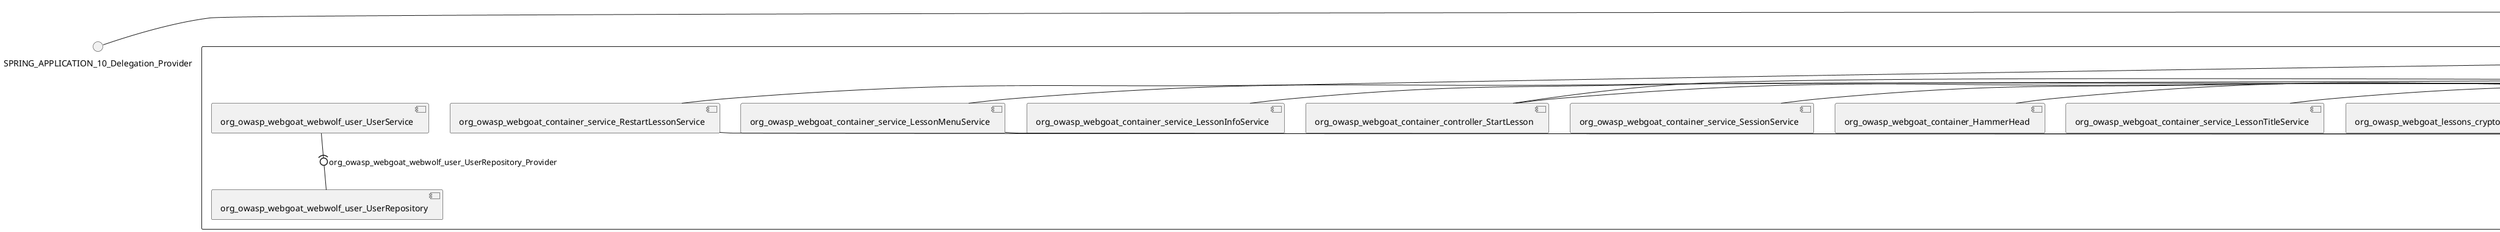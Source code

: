@startuml
skinparam fixCircleLabelOverlapping true
skinparam componentStyle uml2
() SPRING_APPLICATION_10_Delegation_Provider
() SPRING_APPLICATION_11_Delegation_Provider
() SPRING_APPLICATION_12_Delegation_Provider
() SPRING_APPLICATION_13_Delegation_Provider
() SPRING_APPLICATION_14_Delegation_Provider
() SPRING_APPLICATION_15_Delegation_Provider
() SPRING_APPLICATION_16_Delegation_Provider
() SPRING_APPLICATION_2_Delegation_Provider
() SPRING_APPLICATION_3_Delegation_Provider
() SPRING_APPLICATION_4_Delegation_Provider
() SPRING_APPLICATION_5_Delegation_Provider
() SPRING_APPLICATION_6_Delegation_Provider
() SPRING_APPLICATION_7_Delegation_Provider
() SPRING_APPLICATION_8_Delegation_Provider
() SPRING_APPLICATION_9_Delegation_Provider
() SPRING_APPLICATION_BypassRestrictions_FieldRestrictions_POST_Delegation_Provider
() SPRING_APPLICATION_BypassRestrictions_frontendValidation_POST_Delegation_Provider
() SPRING_APPLICATION_ChromeDevTools_dummy_POST_Delegation_Provider
() SPRING_APPLICATION_ChromeDevTools_network_POST_Delegation_Provider
() SPRING_APPLICATION_CrossSiteScriptingStored_stored_xss_POST_Delegation_Provider
() SPRING_APPLICATION_CrossSiteScriptingStored_stored_xss_follow_up_POST_Delegation_Provider
() SPRING_APPLICATION_CrossSiteScripting_attack1_POST_Delegation_Provider
() SPRING_APPLICATION_CrossSiteScripting_attack3_POST_Delegation_Provider
() SPRING_APPLICATION_CrossSiteScripting_attack4_POST_Delegation_Provider
() SPRING_APPLICATION_CrossSiteScripting_attack5a_GET_Delegation_Provider
() SPRING_APPLICATION_CrossSiteScripting_attack6a_POST_Delegation_Provider
() SPRING_APPLICATION_CrossSiteScripting_dom_follow_up_POST_Delegation_Provider
() SPRING_APPLICATION_CrossSiteScripting_phone_home_xss_POST_Delegation_Provider
() SPRING_APPLICATION_CrossSiteScripting_quiz_GET_POST_Delegation_Provider
() SPRING_APPLICATION_Delegation_Provider
() SPRING_APPLICATION_GET_10_Delegation_Provider
() SPRING_APPLICATION_GET_11_Delegation_Provider
() SPRING_APPLICATION_GET_2_Delegation_Provider
() SPRING_APPLICATION_GET_3_Delegation_Provider
() SPRING_APPLICATION_GET_4_Delegation_Provider
() SPRING_APPLICATION_GET_5_Delegation_Provider
() SPRING_APPLICATION_GET_6_Delegation_Provider
() SPRING_APPLICATION_GET_7_Delegation_Provider
() SPRING_APPLICATION_GET_8_Delegation_Provider
() SPRING_APPLICATION_GET_9_Delegation_Provider
() SPRING_APPLICATION_GET_Delegation_Provider
() SPRING_APPLICATION_HtmlTampering_task_POST_Delegation_Provider
() SPRING_APPLICATION_HttpBasics_attack1_POST_Delegation_Provider
() SPRING_APPLICATION_HttpBasics_attack2_POST_Delegation_Provider
() SPRING_APPLICATION_IDOR_diff_attributes_POST_Delegation_Provider
() SPRING_APPLICATION_IDOR_login_POST_Delegation_Provider
() SPRING_APPLICATION_IDOR_profile_alt_path_POST_Delegation_Provider
() SPRING_APPLICATION_InsecureDeserialization_task_POST_Delegation_Provider
() SPRING_APPLICATION_InsecureLogin_Delegation_Provider
() SPRING_APPLICATION_JWT_decode_POST_Delegation_Provider
() SPRING_APPLICATION_JWT_jku_Delegation_Provider
() SPRING_APPLICATION_JWT_kid_Delegation_Provider
() SPRING_APPLICATION_JWT_quiz_GET_POST_Delegation_Provider
() SPRING_APPLICATION_JWT_refresh_Delegation_Provider
() SPRING_APPLICATION_JWT_secret_POST_Delegation_Provider
() SPRING_APPLICATION_JWT_votings_Delegation_Provider
() SPRING_APPLICATION_LogSpoofing_log_bleeding_POST_Delegation_Provider
() SPRING_APPLICATION_LogSpoofing_log_spoofing_POST_Delegation_Provider
() SPRING_APPLICATION_POST_10_Delegation_Provider
() SPRING_APPLICATION_POST_11_Delegation_Provider
() SPRING_APPLICATION_POST_12_Delegation_Provider
() SPRING_APPLICATION_POST_13_Delegation_Provider
() SPRING_APPLICATION_POST_14_Delegation_Provider
() SPRING_APPLICATION_POST_15_Delegation_Provider
() SPRING_APPLICATION_POST_16_Delegation_Provider
() SPRING_APPLICATION_POST_17_Delegation_Provider
() SPRING_APPLICATION_POST_18_Delegation_Provider
() SPRING_APPLICATION_POST_2_Delegation_Provider
() SPRING_APPLICATION_POST_3_Delegation_Provider
() SPRING_APPLICATION_POST_4_Delegation_Provider
() SPRING_APPLICATION_POST_5_Delegation_Provider
() SPRING_APPLICATION_POST_6_Delegation_Provider
() SPRING_APPLICATION_POST_7_Delegation_Provider
() SPRING_APPLICATION_POST_8_Delegation_Provider
() SPRING_APPLICATION_POST_9_Delegation_Provider
() SPRING_APPLICATION_POST_Delegation_Provider
() SPRING_APPLICATION_PUT_Delegation_Provider
() SPRING_APPLICATION_PasswordReset_ForgotPassword_create_password_reset_link_POST_Delegation_Provider
() SPRING_APPLICATION_PasswordReset_SecurityQuestions_POST_Delegation_Provider
() SPRING_APPLICATION_PasswordReset_reset_Delegation_Provider
() SPRING_APPLICATION_PasswordReset_simple_mail_reset_POST_Delegation_Provider
() SPRING_APPLICATION_PathTraversal_profile_picture_GET_Delegation_Provider
() SPRING_APPLICATION_PathTraversal_profile_picture_fix_GET_Delegation_Provider
() SPRING_APPLICATION_PathTraversal_profile_upload_POST_Delegation_Provider
() SPRING_APPLICATION_PathTraversal_profile_upload_fix_POST_Delegation_Provider
() SPRING_APPLICATION_PathTraversal_profile_upload_remove_user_input_POST_Delegation_Provider
() SPRING_APPLICATION_PathTraversal_random_POST_Delegation_Provider
() SPRING_APPLICATION_PathTraversal_random_picture_GET_Delegation_Provider
() SPRING_APPLICATION_PathTraversal_zip_slip_Delegation_Provider
() SPRING_APPLICATION_SSRF_task1_POST_Delegation_Provider
() SPRING_APPLICATION_SSRF_task2_POST_Delegation_Provider
() SPRING_APPLICATION_SecurePasswords_assignment_POST_Delegation_Provider
() SPRING_APPLICATION_SqlInjectionAdvanced_attack6a_POST_Delegation_Provider
() SPRING_APPLICATION_SqlInjectionAdvanced_attack6b_POST_Delegation_Provider
() SPRING_APPLICATION_SqlInjectionAdvanced_challenge_Login_POST_Delegation_Provider
() SPRING_APPLICATION_SqlInjectionAdvanced_challenge_PUT_Delegation_Provider
() SPRING_APPLICATION_SqlInjectionAdvanced_quiz_GET_POST_Delegation_Provider
() SPRING_APPLICATION_SqlInjectionMitigations_attack10a_POST_Delegation_Provider
() SPRING_APPLICATION_SqlInjectionMitigations_attack10b_POST_Delegation_Provider
() SPRING_APPLICATION_SqlInjectionMitigations_attack12a_POST_Delegation_Provider
() SPRING_APPLICATION_SqlInjectionMitigations_servers_GET_Delegation_Provider
() SPRING_APPLICATION_SqlInjection_assignment5a_POST_Delegation_Provider
() SPRING_APPLICATION_SqlInjection_assignment5b_POST_Delegation_Provider
() SPRING_APPLICATION_SqlInjection_attack10_POST_Delegation_Provider
() SPRING_APPLICATION_SqlInjection_attack2_POST_Delegation_Provider
() SPRING_APPLICATION_SqlInjection_attack3_POST_Delegation_Provider
() SPRING_APPLICATION_SqlInjection_attack4_POST_Delegation_Provider
() SPRING_APPLICATION_SqlInjection_attack5_POST_Delegation_Provider
() SPRING_APPLICATION_SqlInjection_attack8_POST_Delegation_Provider
() SPRING_APPLICATION_SqlInjection_attack9_POST_Delegation_Provider
() SPRING_APPLICATION_SqlOnlyInputValidationOnKeywords_attack_POST_Delegation_Provider
() SPRING_APPLICATION_SqlOnlyInputValidation_attack_POST_Delegation_Provider
() SPRING_APPLICATION_VulnerableComponents_attack1_POST_Delegation_Provider
() SPRING_APPLICATION_WebWolf_GET_Delegation_Provider
() SPRING_APPLICATION_WebWolf_landing_Delegation_Provider
() SPRING_APPLICATION_WebWolf_mail_Delegation_Provider
() SPRING_APPLICATION_challenge_1_POST_Delegation_Provider
() SPRING_APPLICATION_challenge_5_POST_Delegation_Provider
() SPRING_APPLICATION_challenge_7_Delegation_Provider
() SPRING_APPLICATION_challenge_8_Delegation_Provider
() SPRING_APPLICATION_challenge_logo_Delegation_Provider
() SPRING_APPLICATION_cia_quiz_GET_POST_Delegation_Provider
() SPRING_APPLICATION_clientSideFiltering_attack1_POST_Delegation_Provider
() SPRING_APPLICATION_clientSideFiltering_challenge_store_coupons_GET_Delegation_Provider
() SPRING_APPLICATION_clientSideFiltering_getItForFree_POST_Delegation_Provider
() SPRING_APPLICATION_clientSideFiltering_salaries_GET_Delegation_Provider
() SPRING_APPLICATION_crypto_encoding_basic_auth_POST_Delegation_Provider
() SPRING_APPLICATION_crypto_encoding_xor_POST_Delegation_Provider
() SPRING_APPLICATION_crypto_hashing_POST_Delegation_Provider
() SPRING_APPLICATION_crypto_secure_defaults_POST_Delegation_Provider
() SPRING_APPLICATION_crypto_signing_verify_POST_Delegation_Provider
() SPRING_APPLICATION_csrf_feedback_message_POST_Delegation_Provider
() SPRING_APPLICATION_csrf_review_POST_Delegation_Provider
() SPRING_APPLICATION_files_GET_Delegation_Provider
() SPRING_APPLICATION_fileupload_POST_Delegation_Provider
() SPRING_APPLICATION_jwt_Delegation_Provider
() SPRING_APPLICATION_landing_Delegation_Provider
() SPRING_APPLICATION_lesson_template_Delegation_Provider
() SPRING_APPLICATION_login_oauth_mvc_GET_Delegation_Provider
() SPRING_APPLICATION_mail_DELETE_GET_POST_Delegation_Provider
() SPRING_APPLICATION_register_mvc_POST_Delegation_Provider
() SPRING_APPLICATION_registration_GET_Delegation_Provider
() SPRING_APPLICATION_requests_GET_Delegation_Provider
() SPRING_APPLICATION_scoreboard_data_GET_Delegation_Provider
() SPRING_APPLICATION_server_directory_GET_Delegation_Provider
() SPRING_APPLICATION_service_debug_labels_mvc_Delegation_Provider
() SPRING_APPLICATION_service_lessonoverview_mvc_Delegation_Provider
() SPRING_APPLICATION_xxe_comments_GET_Delegation_Provider
rectangle System {
[org_owasp_webgoat_container_HammerHead] [[webgoat-webgoat.repository#_HqujDHCuEe-Gdf_FDasZmQ]]
[org_owasp_webgoat_container_WebWolfRedirect] [[webgoat-webgoat.repository#_HqujDHCuEe-Gdf_FDasZmQ]]
[org_owasp_webgoat_container_controller_StartLesson] [[webgoat-webgoat.repository#_HqujDHCuEe-Gdf_FDasZmQ]]
[org_owasp_webgoat_container_controller_Welcome] [[webgoat-webgoat.repository#_HqujDHCuEe-Gdf_FDasZmQ]]
[org_owasp_webgoat_container_i18n_PluginMessages_Provider] [[webgoat-webgoat.repository#_HqujDHCuEe-Gdf_FDasZmQ]]
[org_owasp_webgoat_container_report_ReportCardController] [[webgoat-webgoat.repository#_HqujDHCuEe-Gdf_FDasZmQ]]
[org_owasp_webgoat_container_service_EnvironmentService] [[webgoat-webgoat.repository#_HqujDHCuEe-Gdf_FDasZmQ]]
[org_owasp_webgoat_container_service_HintService] [[webgoat-webgoat.repository#_HqujDHCuEe-Gdf_FDasZmQ]]
[org_owasp_webgoat_container_service_LabelDebugService] [[webgoat-webgoat.repository#_HqujDHCuEe-Gdf_FDasZmQ]]
[org_owasp_webgoat_container_service_LabelService] [[webgoat-webgoat.repository#_HqujDHCuEe-Gdf_FDasZmQ]]
[org_owasp_webgoat_container_service_LessonInfoService] [[webgoat-webgoat.repository#_HqujDHCuEe-Gdf_FDasZmQ]]
[org_owasp_webgoat_container_service_LessonMenuService] [[webgoat-webgoat.repository#_HqujDHCuEe-Gdf_FDasZmQ]]
[org_owasp_webgoat_container_service_LessonProgressService] [[webgoat-webgoat.repository#_HqujDHCuEe-Gdf_FDasZmQ]]
[org_owasp_webgoat_container_service_LessonTitleService] [[webgoat-webgoat.repository#_HqujDHCuEe-Gdf_FDasZmQ]]
[org_owasp_webgoat_container_service_RestartLessonService] [[webgoat-webgoat.repository#_HqujDHCuEe-Gdf_FDasZmQ]]
[org_owasp_webgoat_container_service_SessionService] [[webgoat-webgoat.repository#_HqujDHCuEe-Gdf_FDasZmQ]]
[org_owasp_webgoat_container_session_UserSessionData_Provider] [[webgoat-webgoat.repository#_HqujDHCuEe-Gdf_FDasZmQ]]
[org_owasp_webgoat_container_session_WebSession_Provider] [[webgoat-webgoat.repository#_HqujDHCuEe-Gdf_FDasZmQ]]
[org_owasp_webgoat_container_users_RegistrationController] [[webgoat-webgoat.repository#_HqujDHCuEe-Gdf_FDasZmQ]]
[org_owasp_webgoat_container_users_Scoreboard] [[webgoat-webgoat.repository#_HqujDHCuEe-Gdf_FDasZmQ]]
[org_owasp_webgoat_container_users_UserProgressRepository] [[webgoat-webgoat.repository#_HqujDHCuEe-Gdf_FDasZmQ]]
[org_owasp_webgoat_container_users_UserRepository] [[webgoat-webgoat.repository#_HqujDHCuEe-Gdf_FDasZmQ]]
[org_owasp_webgoat_container_users_UserService] [[webgoat-webgoat.repository#_HqujDHCuEe-Gdf_FDasZmQ]]
[org_owasp_webgoat_lessons_authbypass_VerifyAccount] [[webgoat-webgoat.repository#_HqujDHCuEe-Gdf_FDasZmQ]]
[org_owasp_webgoat_lessons_bypassrestrictions_BypassRestrictionsFieldRestrictions] [[webgoat-webgoat.repository#_HqujDHCuEe-Gdf_FDasZmQ]]
[org_owasp_webgoat_lessons_bypassrestrictions_BypassRestrictionsFrontendValidation] [[webgoat-webgoat.repository#_HqujDHCuEe-Gdf_FDasZmQ]]
[org_owasp_webgoat_lessons_challenges_FlagController] [[webgoat-webgoat.repository#_HqujDHCuEe-Gdf_FDasZmQ]]
[org_owasp_webgoat_lessons_challenges_challenge1_Assignment1] [[webgoat-webgoat.repository#_HqujDHCuEe-Gdf_FDasZmQ]]
[org_owasp_webgoat_lessons_challenges_challenge1_ImageServlet] [[webgoat-webgoat.repository#_HqujDHCuEe-Gdf_FDasZmQ]]
[org_owasp_webgoat_lessons_challenges_challenge5_Assignment5] [[webgoat-webgoat.repository#_HqujDHCuEe-Gdf_FDasZmQ]]
[org_owasp_webgoat_lessons_challenges_challenge7_Assignment7] [[webgoat-webgoat.repository#_HqujDHCuEe-Gdf_FDasZmQ]]
[org_owasp_webgoat_lessons_challenges_challenge8_Assignment8] [[webgoat-webgoat.repository#_HqujDHCuEe-Gdf_FDasZmQ]]
[org_owasp_webgoat_lessons_chromedevtools_NetworkDummy] [[webgoat-webgoat.repository#_HqujDHCuEe-Gdf_FDasZmQ]]
[org_owasp_webgoat_lessons_chromedevtools_NetworkLesson] [[webgoat-webgoat.repository#_HqujDHCuEe-Gdf_FDasZmQ]]
[org_owasp_webgoat_lessons_cia_CIAQuiz] [[webgoat-webgoat.repository#_HqujDHCuEe-Gdf_FDasZmQ]]
[org_owasp_webgoat_lessons_clientsidefiltering_ClientSideFilteringAssignment] [[webgoat-webgoat.repository#_HqujDHCuEe-Gdf_FDasZmQ]]
[org_owasp_webgoat_lessons_clientsidefiltering_ClientSideFilteringFreeAssignment] [[webgoat-webgoat.repository#_HqujDHCuEe-Gdf_FDasZmQ]]
[org_owasp_webgoat_lessons_clientsidefiltering_Salaries] [[webgoat-webgoat.repository#_HqujDHCuEe-Gdf_FDasZmQ]]
[org_owasp_webgoat_lessons_clientsidefiltering_ShopEndpoint] [[webgoat-webgoat.repository#_HqujDHCuEe-Gdf_FDasZmQ]]
[org_owasp_webgoat_lessons_cryptography_EncodingAssignment] [[webgoat-webgoat.repository#_HqujDHCuEe-Gdf_FDasZmQ]]
[org_owasp_webgoat_lessons_cryptography_HashingAssignment] [[webgoat-webgoat.repository#_HqujDHCuEe-Gdf_FDasZmQ]]
[org_owasp_webgoat_lessons_cryptography_SecureDefaultsAssignment] [[webgoat-webgoat.repository#_HqujDHCuEe-Gdf_FDasZmQ]]
[org_owasp_webgoat_lessons_cryptography_SigningAssignment] [[webgoat-webgoat.repository#_HqujDHCuEe-Gdf_FDasZmQ]]
[org_owasp_webgoat_lessons_cryptography_XOREncodingAssignment] [[webgoat-webgoat.repository#_HqujDHCuEe-Gdf_FDasZmQ]]
[org_owasp_webgoat_lessons_csrf_CSRFConfirmFlag1] [[webgoat-webgoat.repository#_HqujDHCuEe-Gdf_FDasZmQ]]
[org_owasp_webgoat_lessons_csrf_CSRFFeedback] [[webgoat-webgoat.repository#_HqujDHCuEe-Gdf_FDasZmQ]]
[org_owasp_webgoat_lessons_csrf_CSRFGetFlag] [[webgoat-webgoat.repository#_HqujDHCuEe-Gdf_FDasZmQ]]
[org_owasp_webgoat_lessons_csrf_CSRFLogin] [[webgoat-webgoat.repository#_HqujDHCuEe-Gdf_FDasZmQ]]
[org_owasp_webgoat_lessons_csrf_ForgedReviews] [[webgoat-webgoat.repository#_HqujDHCuEe-Gdf_FDasZmQ]]
[org_owasp_webgoat_lessons_csrf_ObjectMapper_Provider] [[webgoat-webgoat.repository#_HqujDHCuEe-Gdf_FDasZmQ]]
[org_owasp_webgoat_lessons_deserialization_InsecureDeserializationTask] [[webgoat-webgoat.repository#_HqujDHCuEe-Gdf_FDasZmQ]]
[org_owasp_webgoat_lessons_hijacksession_HijackSessionAssignment] [[webgoat-webgoat.repository#_HqujDHCuEe-Gdf_FDasZmQ]]
[org_owasp_webgoat_lessons_hijacksession_cas_HijackSessionAuthenticationProvider] [[webgoat-webgoat.repository#_HqujDHCuEe-Gdf_FDasZmQ]]
[org_owasp_webgoat_lessons_htmltampering_HtmlTamperingTask] [[webgoat-webgoat.repository#_HqujDHCuEe-Gdf_FDasZmQ]]
[org_owasp_webgoat_lessons_httpbasics_HttpBasicsLesson] [[webgoat-webgoat.repository#_HqujDHCuEe-Gdf_FDasZmQ]]
[org_owasp_webgoat_lessons_httpbasics_HttpBasicsQuiz] [[webgoat-webgoat.repository#_HqujDHCuEe-Gdf_FDasZmQ]]
[org_owasp_webgoat_lessons_httpproxies_HttpBasicsInterceptRequest] [[webgoat-webgoat.repository#_HqujDHCuEe-Gdf_FDasZmQ]]
[org_owasp_webgoat_lessons_idor_IDORDiffAttributes] [[webgoat-webgoat.repository#_HqujDHCuEe-Gdf_FDasZmQ]]
[org_owasp_webgoat_lessons_idor_IDOREditOtherProfile] [[webgoat-webgoat.repository#_HqujDHCuEe-Gdf_FDasZmQ]]
[org_owasp_webgoat_lessons_idor_IDORLogin] [[webgoat-webgoat.repository#_HqujDHCuEe-Gdf_FDasZmQ]]
[org_owasp_webgoat_lessons_idor_IDORViewOtherProfile] [[webgoat-webgoat.repository#_HqujDHCuEe-Gdf_FDasZmQ]]
[org_owasp_webgoat_lessons_idor_IDORViewOwnProfile] [[webgoat-webgoat.repository#_HqujDHCuEe-Gdf_FDasZmQ]]
[org_owasp_webgoat_lessons_idor_IDORViewOwnProfileAltUrl] [[webgoat-webgoat.repository#_HqujDHCuEe-Gdf_FDasZmQ]]
[org_owasp_webgoat_lessons_insecurelogin_InsecureLoginTask] [[webgoat-webgoat.repository#_HqujDHCuEe-Gdf_FDasZmQ]]
[org_owasp_webgoat_lessons_jwt_JWTDecodeEndpoint] [[webgoat-webgoat.repository#_HqujDHCuEe-Gdf_FDasZmQ]]
[org_owasp_webgoat_lessons_jwt_JWTQuiz] [[webgoat-webgoat.repository#_HqujDHCuEe-Gdf_FDasZmQ]]
[org_owasp_webgoat_lessons_jwt_JWTRefreshEndpoint] [[webgoat-webgoat.repository#_HqujDHCuEe-Gdf_FDasZmQ]]
[org_owasp_webgoat_lessons_jwt_JWTSecretKeyEndpoint] [[webgoat-webgoat.repository#_HqujDHCuEe-Gdf_FDasZmQ]]
[org_owasp_webgoat_lessons_jwt_JWTVotesEndpoint] [[webgoat-webgoat.repository#_HqujDHCuEe-Gdf_FDasZmQ]]
[org_owasp_webgoat_lessons_jwt_claimmisuse_JWTHeaderJKUEndpoint] [[webgoat-webgoat.repository#_HqujDHCuEe-Gdf_FDasZmQ]]
[org_owasp_webgoat_lessons_jwt_claimmisuse_JWTHeaderKIDEndpoint] [[webgoat-webgoat.repository#_HqujDHCuEe-Gdf_FDasZmQ]]
[org_owasp_webgoat_lessons_lessontemplate_SampleAttack] [[webgoat-webgoat.repository#_HqujDHCuEe-Gdf_FDasZmQ]]
[org_owasp_webgoat_lessons_logging_LogBleedingTask] [[webgoat-webgoat.repository#_HqujDHCuEe-Gdf_FDasZmQ]]
[org_owasp_webgoat_lessons_logging_LogSpoofingTask] [[webgoat-webgoat.repository#_HqujDHCuEe-Gdf_FDasZmQ]]
[org_owasp_webgoat_lessons_missingac_MissingFunctionACHiddenMenus] [[webgoat-webgoat.repository#_HqujDHCuEe-Gdf_FDasZmQ]]
[org_owasp_webgoat_lessons_missingac_MissingFunctionACUsers] [[webgoat-webgoat.repository#_HqujDHCuEe-Gdf_FDasZmQ]]
[org_owasp_webgoat_lessons_missingac_MissingFunctionACYourHash] [[webgoat-webgoat.repository#_HqujDHCuEe-Gdf_FDasZmQ]]
[org_owasp_webgoat_lessons_missingac_MissingFunctionACYourHashAdmin] [[webgoat-webgoat.repository#_HqujDHCuEe-Gdf_FDasZmQ]]
[org_owasp_webgoat_lessons_passwordreset_QuestionsAssignment] [[webgoat-webgoat.repository#_HqujDHCuEe-Gdf_FDasZmQ]]
[org_owasp_webgoat_lessons_passwordreset_ResetLinkAssignment] [[webgoat-webgoat.repository#_HqujDHCuEe-Gdf_FDasZmQ]]
[org_owasp_webgoat_lessons_passwordreset_ResetLinkAssignmentForgotPassword] [[webgoat-webgoat.repository#_HqujDHCuEe-Gdf_FDasZmQ]]
[org_owasp_webgoat_lessons_passwordreset_SecurityQuestionAssignment] [[webgoat-webgoat.repository#_HqujDHCuEe-Gdf_FDasZmQ]]
[org_owasp_webgoat_lessons_passwordreset_SimpleMailAssignment] [[webgoat-webgoat.repository#_HqujDHCuEe-Gdf_FDasZmQ]]
[org_owasp_webgoat_lessons_passwordreset_TriedQuestions] [[webgoat-webgoat.repository#_HqujDHCuEe-Gdf_FDasZmQ]]
[org_owasp_webgoat_lessons_pathtraversal_ProfileUpload] [[webgoat-webgoat.repository#_HqujDHCuEe-Gdf_FDasZmQ]]
[org_owasp_webgoat_lessons_pathtraversal_ProfileUploadFix] [[webgoat-webgoat.repository#_HqujDHCuEe-Gdf_FDasZmQ]]
[org_owasp_webgoat_lessons_pathtraversal_ProfileUploadRemoveUserInput] [[webgoat-webgoat.repository#_HqujDHCuEe-Gdf_FDasZmQ]]
[org_owasp_webgoat_lessons_pathtraversal_ProfileUploadRetrieval] [[webgoat-webgoat.repository#_HqujDHCuEe-Gdf_FDasZmQ]]
[org_owasp_webgoat_lessons_pathtraversal_ProfileZipSlip] [[webgoat-webgoat.repository#_HqujDHCuEe-Gdf_FDasZmQ]]
[org_owasp_webgoat_lessons_securepasswords_SecurePasswordsAssignment] [[webgoat-webgoat.repository#_HqujDHCuEe-Gdf_FDasZmQ]]
[org_owasp_webgoat_lessons_spoofcookie_SpoofCookieAssignment] [[webgoat-webgoat.repository#_HqujDHCuEe-Gdf_FDasZmQ]]
[org_owasp_webgoat_lessons_sqlinjection_advanced_SqlInjectionChallenge] [[webgoat-webgoat.repository#_HqujDHCuEe-Gdf_FDasZmQ]]
[org_owasp_webgoat_lessons_sqlinjection_advanced_SqlInjectionChallengeLogin] [[webgoat-webgoat.repository#_HqujDHCuEe-Gdf_FDasZmQ]]
[org_owasp_webgoat_lessons_sqlinjection_advanced_SqlInjectionLesson6a] [[webgoat-webgoat.repository#_HqujDHCuEe-Gdf_FDasZmQ]]
[org_owasp_webgoat_lessons_sqlinjection_advanced_SqlInjectionLesson6b] [[webgoat-webgoat.repository#_HqujDHCuEe-Gdf_FDasZmQ]]
[org_owasp_webgoat_lessons_sqlinjection_advanced_SqlInjectionQuiz] [[webgoat-webgoat.repository#_HqujDHCuEe-Gdf_FDasZmQ]]
[org_owasp_webgoat_lessons_sqlinjection_introduction_SqlInjectionLesson10] [[webgoat-webgoat.repository#_HqujDHCuEe-Gdf_FDasZmQ]]
[org_owasp_webgoat_lessons_sqlinjection_introduction_SqlInjectionLesson2] [[webgoat-webgoat.repository#_HqujDHCuEe-Gdf_FDasZmQ]]
[org_owasp_webgoat_lessons_sqlinjection_introduction_SqlInjectionLesson3] [[webgoat-webgoat.repository#_HqujDHCuEe-Gdf_FDasZmQ]]
[org_owasp_webgoat_lessons_sqlinjection_introduction_SqlInjectionLesson4] [[webgoat-webgoat.repository#_HqujDHCuEe-Gdf_FDasZmQ]]
[org_owasp_webgoat_lessons_sqlinjection_introduction_SqlInjectionLesson5] [[webgoat-webgoat.repository#_HqujDHCuEe-Gdf_FDasZmQ]]
[org_owasp_webgoat_lessons_sqlinjection_introduction_SqlInjectionLesson5a] [[webgoat-webgoat.repository#_HqujDHCuEe-Gdf_FDasZmQ]]
[org_owasp_webgoat_lessons_sqlinjection_introduction_SqlInjectionLesson5b] [[webgoat-webgoat.repository#_HqujDHCuEe-Gdf_FDasZmQ]]
[org_owasp_webgoat_lessons_sqlinjection_introduction_SqlInjectionLesson8] [[webgoat-webgoat.repository#_HqujDHCuEe-Gdf_FDasZmQ]]
[org_owasp_webgoat_lessons_sqlinjection_introduction_SqlInjectionLesson9] [[webgoat-webgoat.repository#_HqujDHCuEe-Gdf_FDasZmQ]]
[org_owasp_webgoat_lessons_sqlinjection_mitigation_Servers] [[webgoat-webgoat.repository#_HqujDHCuEe-Gdf_FDasZmQ]]
[org_owasp_webgoat_lessons_sqlinjection_mitigation_SqlInjectionLesson10a] [[webgoat-webgoat.repository#_HqujDHCuEe-Gdf_FDasZmQ]]
[org_owasp_webgoat_lessons_sqlinjection_mitigation_SqlInjectionLesson10b] [[webgoat-webgoat.repository#_HqujDHCuEe-Gdf_FDasZmQ]]
[org_owasp_webgoat_lessons_sqlinjection_mitigation_SqlInjectionLesson13] [[webgoat-webgoat.repository#_HqujDHCuEe-Gdf_FDasZmQ]]
[org_owasp_webgoat_lessons_sqlinjection_mitigation_SqlOnlyInputValidation] [[webgoat-webgoat.repository#_HqujDHCuEe-Gdf_FDasZmQ]]
[org_owasp_webgoat_lessons_sqlinjection_mitigation_SqlOnlyInputValidationOnKeywords] [[webgoat-webgoat.repository#_HqujDHCuEe-Gdf_FDasZmQ]]
[org_owasp_webgoat_lessons_ssrf_SSRFTask1] [[webgoat-webgoat.repository#_HqujDHCuEe-Gdf_FDasZmQ]]
[org_owasp_webgoat_lessons_ssrf_SSRFTask2] [[webgoat-webgoat.repository#_HqujDHCuEe-Gdf_FDasZmQ]]
[org_owasp_webgoat_lessons_vulnerablecomponents_VulnerableComponentsLesson] [[webgoat-webgoat.repository#_HqujDHCuEe-Gdf_FDasZmQ]]
[org_owasp_webgoat_lessons_webwolfintroduction_LandingAssignment] [[webgoat-webgoat.repository#_HqujDHCuEe-Gdf_FDasZmQ]]
[org_owasp_webgoat_lessons_webwolfintroduction_MailAssignment] [[webgoat-webgoat.repository#_HqujDHCuEe-Gdf_FDasZmQ]]
[org_owasp_webgoat_lessons_xss_CrossSiteScriptingLesson1] [[webgoat-webgoat.repository#_HqujDHCuEe-Gdf_FDasZmQ]]
[org_owasp_webgoat_lessons_xss_CrossSiteScriptingLesson3] [[webgoat-webgoat.repository#_HqujDHCuEe-Gdf_FDasZmQ]]
[org_owasp_webgoat_lessons_xss_CrossSiteScriptingLesson4] [[webgoat-webgoat.repository#_HqujDHCuEe-Gdf_FDasZmQ]]
[org_owasp_webgoat_lessons_xss_CrossSiteScriptingLesson5a] [[webgoat-webgoat.repository#_HqujDHCuEe-Gdf_FDasZmQ]]
[org_owasp_webgoat_lessons_xss_CrossSiteScriptingLesson6a] [[webgoat-webgoat.repository#_HqujDHCuEe-Gdf_FDasZmQ]]
[org_owasp_webgoat_lessons_xss_CrossSiteScriptingQuiz] [[webgoat-webgoat.repository#_HqujDHCuEe-Gdf_FDasZmQ]]
[org_owasp_webgoat_lessons_xss_DOMCrossSiteScripting] [[webgoat-webgoat.repository#_HqujDHCuEe-Gdf_FDasZmQ]]
[org_owasp_webgoat_lessons_xss_DOMCrossSiteScriptingVerifier] [[webgoat-webgoat.repository#_HqujDHCuEe-Gdf_FDasZmQ]]
[org_owasp_webgoat_lessons_xss_stored_StoredCrossSiteScriptingVerifier] [[webgoat-webgoat.repository#_HqujDHCuEe-Gdf_FDasZmQ]]
[org_owasp_webgoat_lessons_xss_stored_StoredXssComments] [[webgoat-webgoat.repository#_HqujDHCuEe-Gdf_FDasZmQ]]
[org_owasp_webgoat_lessons_xxe_BlindSendFileAssignment] [[webgoat-webgoat.repository#_HqujDHCuEe-Gdf_FDasZmQ]]
[org_owasp_webgoat_lessons_xxe_CommentsCache] [[webgoat-webgoat.repository#_HqujDHCuEe-Gdf_FDasZmQ]]
[org_owasp_webgoat_lessons_xxe_CommentsEndpoint] [[webgoat-webgoat.repository#_HqujDHCuEe-Gdf_FDasZmQ]]
[org_owasp_webgoat_lessons_xxe_ContentTypeAssignment] [[webgoat-webgoat.repository#_HqujDHCuEe-Gdf_FDasZmQ]]
[org_owasp_webgoat_lessons_xxe_SimpleXXE] [[webgoat-webgoat.repository#_HqujDHCuEe-Gdf_FDasZmQ]]
[org_owasp_webgoat_webwolf_FileServer] [[webgoat-webgoat.repository#_HqujDHCuEe-Gdf_FDasZmQ]]
[org_owasp_webgoat_webwolf_jwt_JWTController] [[webgoat-webgoat.repository#_HqujDHCuEe-Gdf_FDasZmQ]]
[org_owasp_webgoat_webwolf_mailbox_MailboxController] [[webgoat-webgoat.repository#_HqujDHCuEe-Gdf_FDasZmQ]]
[org_owasp_webgoat_webwolf_mailbox_MailboxRepository] [[webgoat-webgoat.repository#_HqujDHCuEe-Gdf_FDasZmQ]]
[org_owasp_webgoat_webwolf_requests_LandingPage] [[webgoat-webgoat.repository#_HqujDHCuEe-Gdf_FDasZmQ]]
[org_owasp_webgoat_webwolf_requests_Requests] [[webgoat-webgoat.repository#_HqujDHCuEe-Gdf_FDasZmQ]]
[org_owasp_webgoat_webwolf_user_UserRepository] [[webgoat-webgoat.repository#_HqujDHCuEe-Gdf_FDasZmQ]]
[org_owasp_webgoat_webwolf_user_UserService] [[webgoat-webgoat.repository#_HqujDHCuEe-Gdf_FDasZmQ]]
port SPRING_APPLICATION_10_Provider
SPRING_APPLICATION_10_Delegation_Provider - SPRING_APPLICATION_10_Provider
SPRING_APPLICATION_10_Provider - [org_owasp_webgoat_container_controller_StartLesson]
port SPRING_APPLICATION_11_Provider
SPRING_APPLICATION_11_Delegation_Provider - SPRING_APPLICATION_11_Provider
SPRING_APPLICATION_11_Provider - [org_owasp_webgoat_lessons_xxe_SimpleXXE]
port SPRING_APPLICATION_12_Provider
SPRING_APPLICATION_12_Delegation_Provider - SPRING_APPLICATION_12_Provider
SPRING_APPLICATION_12_Provider - [org_owasp_webgoat_container_service_LessonMenuService]
port SPRING_APPLICATION_13_Provider
SPRING_APPLICATION_13_Delegation_Provider - SPRING_APPLICATION_13_Provider
SPRING_APPLICATION_13_Provider - [org_owasp_webgoat_container_service_LabelDebugService]
port SPRING_APPLICATION_14_Provider
SPRING_APPLICATION_14_Delegation_Provider - SPRING_APPLICATION_14_Provider
SPRING_APPLICATION_14_Provider - [org_owasp_webgoat_lessons_cryptography_SigningAssignment]
port SPRING_APPLICATION_15_Provider
SPRING_APPLICATION_15_Delegation_Provider - SPRING_APPLICATION_15_Provider
SPRING_APPLICATION_15_Provider - [org_owasp_webgoat_container_service_RestartLessonService]
port SPRING_APPLICATION_16_Provider
SPRING_APPLICATION_16_Delegation_Provider - SPRING_APPLICATION_16_Provider
SPRING_APPLICATION_16_Provider - [org_owasp_webgoat_container_service_LessonInfoService]
port SPRING_APPLICATION_2_Provider
SPRING_APPLICATION_2_Delegation_Provider - SPRING_APPLICATION_2_Provider
SPRING_APPLICATION_2_Provider - [org_owasp_webgoat_container_service_SessionService]
port SPRING_APPLICATION_3_Provider
SPRING_APPLICATION_3_Delegation_Provider - SPRING_APPLICATION_3_Provider
SPRING_APPLICATION_3_Provider - [org_owasp_webgoat_container_HammerHead]
port SPRING_APPLICATION_4_Provider
SPRING_APPLICATION_4_Delegation_Provider - SPRING_APPLICATION_4_Provider
SPRING_APPLICATION_4_Provider - [org_owasp_webgoat_container_service_LessonTitleService]
port SPRING_APPLICATION_5_Provider
SPRING_APPLICATION_5_Delegation_Provider - SPRING_APPLICATION_5_Provider
SPRING_APPLICATION_5_Provider - [org_owasp_webgoat_webwolf_FileServer]
port SPRING_APPLICATION_6_Provider
SPRING_APPLICATION_6_Delegation_Provider - SPRING_APPLICATION_6_Provider
SPRING_APPLICATION_6_Provider - [org_owasp_webgoat_lessons_cryptography_HashingAssignment]
port SPRING_APPLICATION_7_Provider
SPRING_APPLICATION_7_Delegation_Provider - SPRING_APPLICATION_7_Provider
SPRING_APPLICATION_7_Provider - [org_owasp_webgoat_container_controller_StartLesson]
port SPRING_APPLICATION_8_Provider
SPRING_APPLICATION_8_Delegation_Provider - SPRING_APPLICATION_8_Provider
SPRING_APPLICATION_8_Provider - [org_owasp_webgoat_lessons_cryptography_HashingAssignment]
port SPRING_APPLICATION_9_Provider
SPRING_APPLICATION_9_Delegation_Provider - SPRING_APPLICATION_9_Provider
SPRING_APPLICATION_9_Provider - [org_owasp_webgoat_lessons_httpproxies_HttpBasicsInterceptRequest]
port SPRING_APPLICATION_BypassRestrictions_FieldRestrictions_POST_Provider
SPRING_APPLICATION_BypassRestrictions_FieldRestrictions_POST_Delegation_Provider - SPRING_APPLICATION_BypassRestrictions_FieldRestrictions_POST_Provider
SPRING_APPLICATION_BypassRestrictions_FieldRestrictions_POST_Provider - [org_owasp_webgoat_lessons_bypassrestrictions_BypassRestrictionsFieldRestrictions]
port SPRING_APPLICATION_BypassRestrictions_frontendValidation_POST_Provider
SPRING_APPLICATION_BypassRestrictions_frontendValidation_POST_Delegation_Provider - SPRING_APPLICATION_BypassRestrictions_frontendValidation_POST_Provider
SPRING_APPLICATION_BypassRestrictions_frontendValidation_POST_Provider - [org_owasp_webgoat_lessons_bypassrestrictions_BypassRestrictionsFrontendValidation]
port SPRING_APPLICATION_ChromeDevTools_dummy_POST_Provider
SPRING_APPLICATION_ChromeDevTools_dummy_POST_Delegation_Provider - SPRING_APPLICATION_ChromeDevTools_dummy_POST_Provider
SPRING_APPLICATION_ChromeDevTools_dummy_POST_Provider - [org_owasp_webgoat_lessons_chromedevtools_NetworkDummy]
port SPRING_APPLICATION_ChromeDevTools_network_POST_Provider
SPRING_APPLICATION_ChromeDevTools_network_POST_Delegation_Provider - SPRING_APPLICATION_ChromeDevTools_network_POST_Provider
SPRING_APPLICATION_ChromeDevTools_network_POST_Provider - [org_owasp_webgoat_lessons_chromedevtools_NetworkLesson]
port SPRING_APPLICATION_CrossSiteScriptingStored_stored_xss_POST_Provider
SPRING_APPLICATION_CrossSiteScriptingStored_stored_xss_POST_Delegation_Provider - SPRING_APPLICATION_CrossSiteScriptingStored_stored_xss_POST_Provider
SPRING_APPLICATION_CrossSiteScriptingStored_stored_xss_POST_Provider - [org_owasp_webgoat_lessons_xss_stored_StoredXssComments]
port SPRING_APPLICATION_CrossSiteScriptingStored_stored_xss_follow_up_POST_Provider
SPRING_APPLICATION_CrossSiteScriptingStored_stored_xss_follow_up_POST_Delegation_Provider - SPRING_APPLICATION_CrossSiteScriptingStored_stored_xss_follow_up_POST_Provider
SPRING_APPLICATION_CrossSiteScriptingStored_stored_xss_follow_up_POST_Provider - [org_owasp_webgoat_lessons_xss_stored_StoredCrossSiteScriptingVerifier]
port SPRING_APPLICATION_CrossSiteScripting_attack1_POST_Provider
SPRING_APPLICATION_CrossSiteScripting_attack1_POST_Delegation_Provider - SPRING_APPLICATION_CrossSiteScripting_attack1_POST_Provider
SPRING_APPLICATION_CrossSiteScripting_attack1_POST_Provider - [org_owasp_webgoat_lessons_xss_CrossSiteScriptingLesson1]
port SPRING_APPLICATION_CrossSiteScripting_attack3_POST_Provider
SPRING_APPLICATION_CrossSiteScripting_attack3_POST_Delegation_Provider - SPRING_APPLICATION_CrossSiteScripting_attack3_POST_Provider
SPRING_APPLICATION_CrossSiteScripting_attack3_POST_Provider - [org_owasp_webgoat_lessons_xss_CrossSiteScriptingLesson3]
port SPRING_APPLICATION_CrossSiteScripting_attack4_POST_Provider
SPRING_APPLICATION_CrossSiteScripting_attack4_POST_Delegation_Provider - SPRING_APPLICATION_CrossSiteScripting_attack4_POST_Provider
SPRING_APPLICATION_CrossSiteScripting_attack4_POST_Provider - [org_owasp_webgoat_lessons_xss_CrossSiteScriptingLesson4]
port SPRING_APPLICATION_CrossSiteScripting_attack5a_GET_Provider
SPRING_APPLICATION_CrossSiteScripting_attack5a_GET_Delegation_Provider - SPRING_APPLICATION_CrossSiteScripting_attack5a_GET_Provider
SPRING_APPLICATION_CrossSiteScripting_attack5a_GET_Provider - [org_owasp_webgoat_lessons_xss_CrossSiteScriptingLesson5a]
port SPRING_APPLICATION_CrossSiteScripting_attack6a_POST_Provider
SPRING_APPLICATION_CrossSiteScripting_attack6a_POST_Delegation_Provider - SPRING_APPLICATION_CrossSiteScripting_attack6a_POST_Provider
SPRING_APPLICATION_CrossSiteScripting_attack6a_POST_Provider - [org_owasp_webgoat_lessons_xss_CrossSiteScriptingLesson6a]
port SPRING_APPLICATION_CrossSiteScripting_dom_follow_up_POST_Provider
SPRING_APPLICATION_CrossSiteScripting_dom_follow_up_POST_Delegation_Provider - SPRING_APPLICATION_CrossSiteScripting_dom_follow_up_POST_Provider
SPRING_APPLICATION_CrossSiteScripting_dom_follow_up_POST_Provider - [org_owasp_webgoat_lessons_xss_DOMCrossSiteScriptingVerifier]
port SPRING_APPLICATION_CrossSiteScripting_phone_home_xss_POST_Provider
SPRING_APPLICATION_CrossSiteScripting_phone_home_xss_POST_Delegation_Provider - SPRING_APPLICATION_CrossSiteScripting_phone_home_xss_POST_Provider
SPRING_APPLICATION_CrossSiteScripting_phone_home_xss_POST_Provider - [org_owasp_webgoat_lessons_xss_DOMCrossSiteScripting]
port SPRING_APPLICATION_CrossSiteScripting_quiz_GET_POST_Provider
SPRING_APPLICATION_CrossSiteScripting_quiz_GET_POST_Delegation_Provider - SPRING_APPLICATION_CrossSiteScripting_quiz_GET_POST_Provider
SPRING_APPLICATION_CrossSiteScripting_quiz_GET_POST_Provider - [org_owasp_webgoat_lessons_xss_CrossSiteScriptingQuiz]
port SPRING_APPLICATION_Provider
SPRING_APPLICATION_Delegation_Provider - SPRING_APPLICATION_Provider
SPRING_APPLICATION_Provider - [org_owasp_webgoat_lessons_jwt_JWTSecretKeyEndpoint]
port SPRING_APPLICATION_GET_10_Provider
SPRING_APPLICATION_GET_10_Delegation_Provider - SPRING_APPLICATION_GET_10_Provider
SPRING_APPLICATION_GET_10_Provider - [org_owasp_webgoat_container_controller_Welcome]
port SPRING_APPLICATION_GET_11_Provider
SPRING_APPLICATION_GET_11_Delegation_Provider - SPRING_APPLICATION_GET_11_Provider
SPRING_APPLICATION_GET_11_Provider - [org_owasp_webgoat_lessons_idor_IDORViewOtherProfile]
port SPRING_APPLICATION_GET_2_Provider
SPRING_APPLICATION_GET_2_Delegation_Provider - SPRING_APPLICATION_GET_2_Provider
SPRING_APPLICATION_GET_2_Provider - [org_owasp_webgoat_lessons_idor_IDORViewOwnProfile]
port SPRING_APPLICATION_GET_3_Provider
SPRING_APPLICATION_GET_3_Delegation_Provider - SPRING_APPLICATION_GET_3_Provider
SPRING_APPLICATION_GET_3_Provider - [org_owasp_webgoat_lessons_spoofcookie_SpoofCookieAssignment]
port SPRING_APPLICATION_GET_4_Provider
SPRING_APPLICATION_GET_4_Delegation_Provider - SPRING_APPLICATION_GET_4_Provider
SPRING_APPLICATION_GET_4_Provider - [org_owasp_webgoat_container_service_LabelService]
port SPRING_APPLICATION_GET_5_Provider
SPRING_APPLICATION_GET_5_Delegation_Provider - SPRING_APPLICATION_GET_5_Provider
SPRING_APPLICATION_GET_5_Provider - [org_owasp_webgoat_lessons_missingac_MissingFunctionACUsers]
port SPRING_APPLICATION_GET_6_Provider
SPRING_APPLICATION_GET_6_Delegation_Provider - SPRING_APPLICATION_GET_6_Provider
SPRING_APPLICATION_GET_6_Provider - [org_owasp_webgoat_lessons_csrf_ForgedReviews]
port SPRING_APPLICATION_GET_7_Provider
SPRING_APPLICATION_GET_7_Delegation_Provider - SPRING_APPLICATION_GET_7_Provider
SPRING_APPLICATION_GET_7_Provider - [org_owasp_webgoat_container_report_ReportCardController]
port SPRING_APPLICATION_GET_8_Provider
SPRING_APPLICATION_GET_8_Delegation_Provider - SPRING_APPLICATION_GET_8_Provider
SPRING_APPLICATION_GET_8_Provider - [org_owasp_webgoat_container_service_HintService]
port SPRING_APPLICATION_GET_9_Provider
SPRING_APPLICATION_GET_9_Delegation_Provider - SPRING_APPLICATION_GET_9_Provider
SPRING_APPLICATION_GET_9_Provider - [org_owasp_webgoat_lessons_cryptography_EncodingAssignment]
port SPRING_APPLICATION_GET_Provider
SPRING_APPLICATION_GET_Delegation_Provider - SPRING_APPLICATION_GET_Provider
SPRING_APPLICATION_GET_Provider - [org_owasp_webgoat_lessons_xss_stored_StoredXssComments]
port SPRING_APPLICATION_HtmlTampering_task_POST_Provider
SPRING_APPLICATION_HtmlTampering_task_POST_Delegation_Provider - SPRING_APPLICATION_HtmlTampering_task_POST_Provider
SPRING_APPLICATION_HtmlTampering_task_POST_Provider - [org_owasp_webgoat_lessons_htmltampering_HtmlTamperingTask]
port SPRING_APPLICATION_HttpBasics_attack1_POST_Provider
SPRING_APPLICATION_HttpBasics_attack1_POST_Delegation_Provider - SPRING_APPLICATION_HttpBasics_attack1_POST_Provider
SPRING_APPLICATION_HttpBasics_attack1_POST_Provider - [org_owasp_webgoat_lessons_httpbasics_HttpBasicsLesson]
port SPRING_APPLICATION_HttpBasics_attack2_POST_Provider
SPRING_APPLICATION_HttpBasics_attack2_POST_Delegation_Provider - SPRING_APPLICATION_HttpBasics_attack2_POST_Provider
SPRING_APPLICATION_HttpBasics_attack2_POST_Provider - [org_owasp_webgoat_lessons_httpbasics_HttpBasicsQuiz]
port SPRING_APPLICATION_IDOR_diff_attributes_POST_Provider
SPRING_APPLICATION_IDOR_diff_attributes_POST_Delegation_Provider - SPRING_APPLICATION_IDOR_diff_attributes_POST_Provider
SPRING_APPLICATION_IDOR_diff_attributes_POST_Provider - [org_owasp_webgoat_lessons_idor_IDORDiffAttributes]
port SPRING_APPLICATION_IDOR_login_POST_Provider
SPRING_APPLICATION_IDOR_login_POST_Delegation_Provider - SPRING_APPLICATION_IDOR_login_POST_Provider
SPRING_APPLICATION_IDOR_login_POST_Provider - [org_owasp_webgoat_lessons_idor_IDORLogin]
port SPRING_APPLICATION_IDOR_profile_alt_path_POST_Provider
SPRING_APPLICATION_IDOR_profile_alt_path_POST_Delegation_Provider - SPRING_APPLICATION_IDOR_profile_alt_path_POST_Provider
SPRING_APPLICATION_IDOR_profile_alt_path_POST_Provider - [org_owasp_webgoat_lessons_idor_IDORViewOwnProfileAltUrl]
port SPRING_APPLICATION_InsecureDeserialization_task_POST_Provider
SPRING_APPLICATION_InsecureDeserialization_task_POST_Delegation_Provider - SPRING_APPLICATION_InsecureDeserialization_task_POST_Provider
SPRING_APPLICATION_InsecureDeserialization_task_POST_Provider - [org_owasp_webgoat_lessons_deserialization_InsecureDeserializationTask]
port SPRING_APPLICATION_InsecureLogin_Provider
SPRING_APPLICATION_InsecureLogin_Delegation_Provider - SPRING_APPLICATION_InsecureLogin_Provider
SPRING_APPLICATION_InsecureLogin_Provider - [org_owasp_webgoat_lessons_insecurelogin_InsecureLoginTask]
port SPRING_APPLICATION_JWT_decode_POST_Provider
SPRING_APPLICATION_JWT_decode_POST_Delegation_Provider - SPRING_APPLICATION_JWT_decode_POST_Provider
SPRING_APPLICATION_JWT_decode_POST_Provider - [org_owasp_webgoat_lessons_jwt_JWTDecodeEndpoint]
port SPRING_APPLICATION_JWT_jku_Provider
SPRING_APPLICATION_JWT_jku_Delegation_Provider - SPRING_APPLICATION_JWT_jku_Provider
SPRING_APPLICATION_JWT_jku_Provider - [org_owasp_webgoat_lessons_jwt_claimmisuse_JWTHeaderJKUEndpoint]
port SPRING_APPLICATION_JWT_kid_Provider
SPRING_APPLICATION_JWT_kid_Delegation_Provider - SPRING_APPLICATION_JWT_kid_Provider
SPRING_APPLICATION_JWT_kid_Provider - [org_owasp_webgoat_lessons_jwt_claimmisuse_JWTHeaderKIDEndpoint]
port SPRING_APPLICATION_JWT_quiz_GET_POST_Provider
SPRING_APPLICATION_JWT_quiz_GET_POST_Delegation_Provider - SPRING_APPLICATION_JWT_quiz_GET_POST_Provider
SPRING_APPLICATION_JWT_quiz_GET_POST_Provider - [org_owasp_webgoat_lessons_jwt_JWTQuiz]
port SPRING_APPLICATION_JWT_refresh_Provider
SPRING_APPLICATION_JWT_refresh_Delegation_Provider - SPRING_APPLICATION_JWT_refresh_Provider
SPRING_APPLICATION_JWT_refresh_Provider - [org_owasp_webgoat_lessons_jwt_JWTRefreshEndpoint]
port SPRING_APPLICATION_JWT_secret_POST_Provider
SPRING_APPLICATION_JWT_secret_POST_Delegation_Provider - SPRING_APPLICATION_JWT_secret_POST_Provider
SPRING_APPLICATION_JWT_secret_POST_Provider - [org_owasp_webgoat_lessons_jwt_JWTSecretKeyEndpoint]
port SPRING_APPLICATION_JWT_votings_Provider
SPRING_APPLICATION_JWT_votings_Delegation_Provider - SPRING_APPLICATION_JWT_votings_Provider
SPRING_APPLICATION_JWT_votings_Provider - [org_owasp_webgoat_lessons_jwt_JWTVotesEndpoint]
port SPRING_APPLICATION_LogSpoofing_log_bleeding_POST_Provider
SPRING_APPLICATION_LogSpoofing_log_bleeding_POST_Delegation_Provider - SPRING_APPLICATION_LogSpoofing_log_bleeding_POST_Provider
SPRING_APPLICATION_LogSpoofing_log_bleeding_POST_Provider - [org_owasp_webgoat_lessons_logging_LogBleedingTask]
port SPRING_APPLICATION_LogSpoofing_log_spoofing_POST_Provider
SPRING_APPLICATION_LogSpoofing_log_spoofing_POST_Delegation_Provider - SPRING_APPLICATION_LogSpoofing_log_spoofing_POST_Provider
SPRING_APPLICATION_LogSpoofing_log_spoofing_POST_Provider - [org_owasp_webgoat_lessons_logging_LogSpoofingTask]
port SPRING_APPLICATION_POST_10_Provider
SPRING_APPLICATION_POST_10_Delegation_Provider - SPRING_APPLICATION_POST_10_Provider
SPRING_APPLICATION_POST_10_Provider - [org_owasp_webgoat_lessons_csrf_CSRFConfirmFlag1]
port SPRING_APPLICATION_POST_11_Provider
SPRING_APPLICATION_POST_11_Delegation_Provider - SPRING_APPLICATION_POST_11_Provider
SPRING_APPLICATION_POST_11_Provider - [org_owasp_webgoat_lessons_csrf_CSRFGetFlag]
port SPRING_APPLICATION_POST_12_Provider
SPRING_APPLICATION_POST_12_Delegation_Provider - SPRING_APPLICATION_POST_12_Provider
SPRING_APPLICATION_POST_12_Provider - [org_owasp_webgoat_lessons_xxe_BlindSendFileAssignment]
port SPRING_APPLICATION_POST_13_Provider
SPRING_APPLICATION_POST_13_Delegation_Provider - SPRING_APPLICATION_POST_13_Provider
SPRING_APPLICATION_POST_13_Provider - [org_owasp_webgoat_lessons_missingac_MissingFunctionACHiddenMenus]
port SPRING_APPLICATION_POST_14_Provider
SPRING_APPLICATION_POST_14_Delegation_Provider - SPRING_APPLICATION_POST_14_Provider
SPRING_APPLICATION_POST_14_Provider - [org_owasp_webgoat_lessons_hijacksession_HijackSessionAssignment]
port SPRING_APPLICATION_POST_15_Provider
SPRING_APPLICATION_POST_15_Delegation_Provider - SPRING_APPLICATION_POST_15_Provider
SPRING_APPLICATION_POST_15_Provider - [org_owasp_webgoat_lessons_authbypass_VerifyAccount]
port SPRING_APPLICATION_POST_16_Provider
SPRING_APPLICATION_POST_16_Delegation_Provider - SPRING_APPLICATION_POST_16_Provider
SPRING_APPLICATION_POST_16_Provider - [org_owasp_webgoat_lessons_passwordreset_QuestionsAssignment]
port SPRING_APPLICATION_POST_17_Provider
SPRING_APPLICATION_POST_17_Delegation_Provider - SPRING_APPLICATION_POST_17_Provider
SPRING_APPLICATION_POST_17_Provider - [org_owasp_webgoat_lessons_passwordreset_SimpleMailAssignment]
port SPRING_APPLICATION_POST_18_Provider
SPRING_APPLICATION_POST_18_Delegation_Provider - SPRING_APPLICATION_POST_18_Provider
SPRING_APPLICATION_POST_18_Provider - [org_owasp_webgoat_lessons_csrf_CSRFLogin]
port SPRING_APPLICATION_POST_2_Provider
SPRING_APPLICATION_POST_2_Delegation_Provider - SPRING_APPLICATION_POST_2_Provider
SPRING_APPLICATION_POST_2_Provider - [org_owasp_webgoat_lessons_missingac_MissingFunctionACYourHashAdmin]
port SPRING_APPLICATION_POST_3_Provider
SPRING_APPLICATION_POST_3_Delegation_Provider - SPRING_APPLICATION_POST_3_Provider
SPRING_APPLICATION_POST_3_Provider - [org_owasp_webgoat_lessons_csrf_CSRFFeedback]
port SPRING_APPLICATION_POST_4_Provider
SPRING_APPLICATION_POST_4_Delegation_Provider - SPRING_APPLICATION_POST_4_Provider
SPRING_APPLICATION_POST_4_Provider - [org_owasp_webgoat_lessons_missingac_MissingFunctionACYourHash]
port SPRING_APPLICATION_POST_5_Provider
SPRING_APPLICATION_POST_5_Delegation_Provider - SPRING_APPLICATION_POST_5_Provider
SPRING_APPLICATION_POST_5_Provider - [org_owasp_webgoat_lessons_challenges_FlagController]
port SPRING_APPLICATION_POST_6_Provider
SPRING_APPLICATION_POST_6_Delegation_Provider - SPRING_APPLICATION_POST_6_Provider
SPRING_APPLICATION_POST_6_Provider - [org_owasp_webgoat_lessons_xxe_SimpleXXE]
port SPRING_APPLICATION_POST_7_Provider
SPRING_APPLICATION_POST_7_Delegation_Provider - SPRING_APPLICATION_POST_7_Provider
SPRING_APPLICATION_POST_7_Provider - [org_owasp_webgoat_lessons_spoofcookie_SpoofCookieAssignment]
port SPRING_APPLICATION_POST_8_Provider
SPRING_APPLICATION_POST_8_Delegation_Provider - SPRING_APPLICATION_POST_8_Provider
SPRING_APPLICATION_POST_8_Provider - [org_owasp_webgoat_lessons_missingac_MissingFunctionACUsers]
port SPRING_APPLICATION_POST_9_Provider
SPRING_APPLICATION_POST_9_Delegation_Provider - SPRING_APPLICATION_POST_9_Provider
SPRING_APPLICATION_POST_9_Provider - [org_owasp_webgoat_lessons_chromedevtools_NetworkLesson]
port SPRING_APPLICATION_POST_Provider
SPRING_APPLICATION_POST_Delegation_Provider - SPRING_APPLICATION_POST_Provider
SPRING_APPLICATION_POST_Provider - [org_owasp_webgoat_lessons_xxe_ContentTypeAssignment]
port SPRING_APPLICATION_PUT_Provider
SPRING_APPLICATION_PUT_Delegation_Provider - SPRING_APPLICATION_PUT_Provider
SPRING_APPLICATION_PUT_Provider - [org_owasp_webgoat_lessons_idor_IDOREditOtherProfile]
port SPRING_APPLICATION_PasswordReset_ForgotPassword_create_password_reset_link_POST_Provider
SPRING_APPLICATION_PasswordReset_ForgotPassword_create_password_reset_link_POST_Delegation_Provider - SPRING_APPLICATION_PasswordReset_ForgotPassword_create_password_reset_link_POST_Provider
SPRING_APPLICATION_PasswordReset_ForgotPassword_create_password_reset_link_POST_Provider - [org_owasp_webgoat_lessons_passwordreset_ResetLinkAssignmentForgotPassword]
port SPRING_APPLICATION_PasswordReset_SecurityQuestions_POST_Provider
SPRING_APPLICATION_PasswordReset_SecurityQuestions_POST_Delegation_Provider - SPRING_APPLICATION_PasswordReset_SecurityQuestions_POST_Provider
SPRING_APPLICATION_PasswordReset_SecurityQuestions_POST_Provider - [org_owasp_webgoat_lessons_passwordreset_SecurityQuestionAssignment]
port SPRING_APPLICATION_PasswordReset_reset_Provider
SPRING_APPLICATION_PasswordReset_reset_Delegation_Provider - SPRING_APPLICATION_PasswordReset_reset_Provider
SPRING_APPLICATION_PasswordReset_reset_Provider - [org_owasp_webgoat_lessons_passwordreset_ResetLinkAssignment]
port SPRING_APPLICATION_PasswordReset_simple_mail_reset_POST_Provider
SPRING_APPLICATION_PasswordReset_simple_mail_reset_POST_Delegation_Provider - SPRING_APPLICATION_PasswordReset_simple_mail_reset_POST_Provider
SPRING_APPLICATION_PasswordReset_simple_mail_reset_POST_Provider - [org_owasp_webgoat_lessons_passwordreset_SimpleMailAssignment]
port SPRING_APPLICATION_PathTraversal_profile_picture_GET_Provider
SPRING_APPLICATION_PathTraversal_profile_picture_GET_Delegation_Provider - SPRING_APPLICATION_PathTraversal_profile_picture_GET_Provider
SPRING_APPLICATION_PathTraversal_profile_picture_GET_Provider - [org_owasp_webgoat_lessons_pathtraversal_ProfileUpload]
port SPRING_APPLICATION_PathTraversal_profile_picture_fix_GET_Provider
SPRING_APPLICATION_PathTraversal_profile_picture_fix_GET_Delegation_Provider - SPRING_APPLICATION_PathTraversal_profile_picture_fix_GET_Provider
SPRING_APPLICATION_PathTraversal_profile_picture_fix_GET_Provider - [org_owasp_webgoat_lessons_pathtraversal_ProfileUploadFix]
port SPRING_APPLICATION_PathTraversal_profile_upload_POST_Provider
SPRING_APPLICATION_PathTraversal_profile_upload_POST_Delegation_Provider - SPRING_APPLICATION_PathTraversal_profile_upload_POST_Provider
SPRING_APPLICATION_PathTraversal_profile_upload_POST_Provider - [org_owasp_webgoat_lessons_pathtraversal_ProfileUpload]
port SPRING_APPLICATION_PathTraversal_profile_upload_fix_POST_Provider
SPRING_APPLICATION_PathTraversal_profile_upload_fix_POST_Delegation_Provider - SPRING_APPLICATION_PathTraversal_profile_upload_fix_POST_Provider
SPRING_APPLICATION_PathTraversal_profile_upload_fix_POST_Provider - [org_owasp_webgoat_lessons_pathtraversal_ProfileUploadFix]
port SPRING_APPLICATION_PathTraversal_profile_upload_remove_user_input_POST_Provider
SPRING_APPLICATION_PathTraversal_profile_upload_remove_user_input_POST_Delegation_Provider - SPRING_APPLICATION_PathTraversal_profile_upload_remove_user_input_POST_Provider
SPRING_APPLICATION_PathTraversal_profile_upload_remove_user_input_POST_Provider - [org_owasp_webgoat_lessons_pathtraversal_ProfileUploadRemoveUserInput]
port SPRING_APPLICATION_PathTraversal_random_POST_Provider
SPRING_APPLICATION_PathTraversal_random_POST_Delegation_Provider - SPRING_APPLICATION_PathTraversal_random_POST_Provider
SPRING_APPLICATION_PathTraversal_random_POST_Provider - [org_owasp_webgoat_lessons_pathtraversal_ProfileUploadRetrieval]
port SPRING_APPLICATION_PathTraversal_random_picture_GET_Provider
SPRING_APPLICATION_PathTraversal_random_picture_GET_Delegation_Provider - SPRING_APPLICATION_PathTraversal_random_picture_GET_Provider
SPRING_APPLICATION_PathTraversal_random_picture_GET_Provider - [org_owasp_webgoat_lessons_pathtraversal_ProfileUploadRetrieval]
port SPRING_APPLICATION_PathTraversal_zip_slip_Provider
SPRING_APPLICATION_PathTraversal_zip_slip_Delegation_Provider - SPRING_APPLICATION_PathTraversal_zip_slip_Provider
SPRING_APPLICATION_PathTraversal_zip_slip_Provider - [org_owasp_webgoat_lessons_pathtraversal_ProfileZipSlip]
port SPRING_APPLICATION_SSRF_task1_POST_Provider
SPRING_APPLICATION_SSRF_task1_POST_Delegation_Provider - SPRING_APPLICATION_SSRF_task1_POST_Provider
SPRING_APPLICATION_SSRF_task1_POST_Provider - [org_owasp_webgoat_lessons_ssrf_SSRFTask1]
port SPRING_APPLICATION_SSRF_task2_POST_Provider
SPRING_APPLICATION_SSRF_task2_POST_Delegation_Provider - SPRING_APPLICATION_SSRF_task2_POST_Provider
SPRING_APPLICATION_SSRF_task2_POST_Provider - [org_owasp_webgoat_lessons_ssrf_SSRFTask2]
port SPRING_APPLICATION_SecurePasswords_assignment_POST_Provider
SPRING_APPLICATION_SecurePasswords_assignment_POST_Delegation_Provider - SPRING_APPLICATION_SecurePasswords_assignment_POST_Provider
SPRING_APPLICATION_SecurePasswords_assignment_POST_Provider - [org_owasp_webgoat_lessons_securepasswords_SecurePasswordsAssignment]
port SPRING_APPLICATION_SqlInjectionAdvanced_attack6a_POST_Provider
SPRING_APPLICATION_SqlInjectionAdvanced_attack6a_POST_Delegation_Provider - SPRING_APPLICATION_SqlInjectionAdvanced_attack6a_POST_Provider
SPRING_APPLICATION_SqlInjectionAdvanced_attack6a_POST_Provider - [org_owasp_webgoat_lessons_sqlinjection_advanced_SqlInjectionLesson6a]
port SPRING_APPLICATION_SqlInjectionAdvanced_attack6b_POST_Provider
SPRING_APPLICATION_SqlInjectionAdvanced_attack6b_POST_Delegation_Provider - SPRING_APPLICATION_SqlInjectionAdvanced_attack6b_POST_Provider
SPRING_APPLICATION_SqlInjectionAdvanced_attack6b_POST_Provider - [org_owasp_webgoat_lessons_sqlinjection_advanced_SqlInjectionLesson6b]
port SPRING_APPLICATION_SqlInjectionAdvanced_challenge_Login_POST_Provider
SPRING_APPLICATION_SqlInjectionAdvanced_challenge_Login_POST_Delegation_Provider - SPRING_APPLICATION_SqlInjectionAdvanced_challenge_Login_POST_Provider
SPRING_APPLICATION_SqlInjectionAdvanced_challenge_Login_POST_Provider - [org_owasp_webgoat_lessons_sqlinjection_advanced_SqlInjectionChallengeLogin]
port SPRING_APPLICATION_SqlInjectionAdvanced_challenge_PUT_Provider
SPRING_APPLICATION_SqlInjectionAdvanced_challenge_PUT_Delegation_Provider - SPRING_APPLICATION_SqlInjectionAdvanced_challenge_PUT_Provider
SPRING_APPLICATION_SqlInjectionAdvanced_challenge_PUT_Provider - [org_owasp_webgoat_lessons_sqlinjection_advanced_SqlInjectionChallenge]
port SPRING_APPLICATION_SqlInjectionAdvanced_quiz_GET_POST_Provider
SPRING_APPLICATION_SqlInjectionAdvanced_quiz_GET_POST_Delegation_Provider - SPRING_APPLICATION_SqlInjectionAdvanced_quiz_GET_POST_Provider
SPRING_APPLICATION_SqlInjectionAdvanced_quiz_GET_POST_Provider - [org_owasp_webgoat_lessons_sqlinjection_advanced_SqlInjectionQuiz]
port SPRING_APPLICATION_SqlInjectionMitigations_attack10a_POST_Provider
SPRING_APPLICATION_SqlInjectionMitigations_attack10a_POST_Delegation_Provider - SPRING_APPLICATION_SqlInjectionMitigations_attack10a_POST_Provider
SPRING_APPLICATION_SqlInjectionMitigations_attack10a_POST_Provider - [org_owasp_webgoat_lessons_sqlinjection_mitigation_SqlInjectionLesson10a]
port SPRING_APPLICATION_SqlInjectionMitigations_attack10b_POST_Provider
SPRING_APPLICATION_SqlInjectionMitigations_attack10b_POST_Delegation_Provider - SPRING_APPLICATION_SqlInjectionMitigations_attack10b_POST_Provider
SPRING_APPLICATION_SqlInjectionMitigations_attack10b_POST_Provider - [org_owasp_webgoat_lessons_sqlinjection_mitigation_SqlInjectionLesson10b]
port SPRING_APPLICATION_SqlInjectionMitigations_attack12a_POST_Provider
SPRING_APPLICATION_SqlInjectionMitigations_attack12a_POST_Delegation_Provider - SPRING_APPLICATION_SqlInjectionMitigations_attack12a_POST_Provider
SPRING_APPLICATION_SqlInjectionMitigations_attack12a_POST_Provider - [org_owasp_webgoat_lessons_sqlinjection_mitigation_SqlInjectionLesson13]
port SPRING_APPLICATION_SqlInjectionMitigations_servers_GET_Provider
SPRING_APPLICATION_SqlInjectionMitigations_servers_GET_Delegation_Provider - SPRING_APPLICATION_SqlInjectionMitigations_servers_GET_Provider
SPRING_APPLICATION_SqlInjectionMitigations_servers_GET_Provider - [org_owasp_webgoat_lessons_sqlinjection_mitigation_Servers]
port SPRING_APPLICATION_SqlInjection_assignment5a_POST_Provider
SPRING_APPLICATION_SqlInjection_assignment5a_POST_Delegation_Provider - SPRING_APPLICATION_SqlInjection_assignment5a_POST_Provider
SPRING_APPLICATION_SqlInjection_assignment5a_POST_Provider - [org_owasp_webgoat_lessons_sqlinjection_introduction_SqlInjectionLesson5a]
port SPRING_APPLICATION_SqlInjection_assignment5b_POST_Provider
SPRING_APPLICATION_SqlInjection_assignment5b_POST_Delegation_Provider - SPRING_APPLICATION_SqlInjection_assignment5b_POST_Provider
SPRING_APPLICATION_SqlInjection_assignment5b_POST_Provider - [org_owasp_webgoat_lessons_sqlinjection_introduction_SqlInjectionLesson5b]
port SPRING_APPLICATION_SqlInjection_attack10_POST_Provider
SPRING_APPLICATION_SqlInjection_attack10_POST_Delegation_Provider - SPRING_APPLICATION_SqlInjection_attack10_POST_Provider
SPRING_APPLICATION_SqlInjection_attack10_POST_Provider - [org_owasp_webgoat_lessons_sqlinjection_introduction_SqlInjectionLesson10]
port SPRING_APPLICATION_SqlInjection_attack2_POST_Provider
SPRING_APPLICATION_SqlInjection_attack2_POST_Delegation_Provider - SPRING_APPLICATION_SqlInjection_attack2_POST_Provider
SPRING_APPLICATION_SqlInjection_attack2_POST_Provider - [org_owasp_webgoat_lessons_sqlinjection_introduction_SqlInjectionLesson2]
port SPRING_APPLICATION_SqlInjection_attack3_POST_Provider
SPRING_APPLICATION_SqlInjection_attack3_POST_Delegation_Provider - SPRING_APPLICATION_SqlInjection_attack3_POST_Provider
SPRING_APPLICATION_SqlInjection_attack3_POST_Provider - [org_owasp_webgoat_lessons_sqlinjection_introduction_SqlInjectionLesson3]
port SPRING_APPLICATION_SqlInjection_attack4_POST_Provider
SPRING_APPLICATION_SqlInjection_attack4_POST_Delegation_Provider - SPRING_APPLICATION_SqlInjection_attack4_POST_Provider
SPRING_APPLICATION_SqlInjection_attack4_POST_Provider - [org_owasp_webgoat_lessons_sqlinjection_introduction_SqlInjectionLesson4]
port SPRING_APPLICATION_SqlInjection_attack5_POST_Provider
SPRING_APPLICATION_SqlInjection_attack5_POST_Delegation_Provider - SPRING_APPLICATION_SqlInjection_attack5_POST_Provider
SPRING_APPLICATION_SqlInjection_attack5_POST_Provider - [org_owasp_webgoat_lessons_sqlinjection_introduction_SqlInjectionLesson5]
port SPRING_APPLICATION_SqlInjection_attack8_POST_Provider
SPRING_APPLICATION_SqlInjection_attack8_POST_Delegation_Provider - SPRING_APPLICATION_SqlInjection_attack8_POST_Provider
SPRING_APPLICATION_SqlInjection_attack8_POST_Provider - [org_owasp_webgoat_lessons_sqlinjection_introduction_SqlInjectionLesson8]
port SPRING_APPLICATION_SqlInjection_attack9_POST_Provider
SPRING_APPLICATION_SqlInjection_attack9_POST_Delegation_Provider - SPRING_APPLICATION_SqlInjection_attack9_POST_Provider
SPRING_APPLICATION_SqlInjection_attack9_POST_Provider - [org_owasp_webgoat_lessons_sqlinjection_introduction_SqlInjectionLesson9]
port SPRING_APPLICATION_SqlOnlyInputValidationOnKeywords_attack_POST_Provider
SPRING_APPLICATION_SqlOnlyInputValidationOnKeywords_attack_POST_Delegation_Provider - SPRING_APPLICATION_SqlOnlyInputValidationOnKeywords_attack_POST_Provider
SPRING_APPLICATION_SqlOnlyInputValidationOnKeywords_attack_POST_Provider - [org_owasp_webgoat_lessons_sqlinjection_mitigation_SqlOnlyInputValidationOnKeywords]
port SPRING_APPLICATION_SqlOnlyInputValidation_attack_POST_Provider
SPRING_APPLICATION_SqlOnlyInputValidation_attack_POST_Delegation_Provider - SPRING_APPLICATION_SqlOnlyInputValidation_attack_POST_Provider
SPRING_APPLICATION_SqlOnlyInputValidation_attack_POST_Provider - [org_owasp_webgoat_lessons_sqlinjection_mitigation_SqlOnlyInputValidation]
port SPRING_APPLICATION_VulnerableComponents_attack1_POST_Provider
SPRING_APPLICATION_VulnerableComponents_attack1_POST_Delegation_Provider - SPRING_APPLICATION_VulnerableComponents_attack1_POST_Provider
SPRING_APPLICATION_VulnerableComponents_attack1_POST_Provider - [org_owasp_webgoat_lessons_vulnerablecomponents_VulnerableComponentsLesson]
port SPRING_APPLICATION_WebWolf_GET_Provider
SPRING_APPLICATION_WebWolf_GET_Delegation_Provider - SPRING_APPLICATION_WebWolf_GET_Provider
SPRING_APPLICATION_WebWolf_GET_Provider - [org_owasp_webgoat_container_WebWolfRedirect]
port SPRING_APPLICATION_WebWolf_landing_Provider
SPRING_APPLICATION_WebWolf_landing_Delegation_Provider - SPRING_APPLICATION_WebWolf_landing_Provider
SPRING_APPLICATION_WebWolf_landing_Provider - [org_owasp_webgoat_lessons_webwolfintroduction_LandingAssignment]
port SPRING_APPLICATION_WebWolf_mail_Provider
SPRING_APPLICATION_WebWolf_mail_Delegation_Provider - SPRING_APPLICATION_WebWolf_mail_Provider
SPRING_APPLICATION_WebWolf_mail_Provider - [org_owasp_webgoat_lessons_webwolfintroduction_MailAssignment]
port SPRING_APPLICATION_challenge_1_POST_Provider
SPRING_APPLICATION_challenge_1_POST_Delegation_Provider - SPRING_APPLICATION_challenge_1_POST_Provider
SPRING_APPLICATION_challenge_1_POST_Provider - [org_owasp_webgoat_lessons_challenges_challenge1_Assignment1]
port SPRING_APPLICATION_challenge_5_POST_Provider
SPRING_APPLICATION_challenge_5_POST_Delegation_Provider - SPRING_APPLICATION_challenge_5_POST_Provider
SPRING_APPLICATION_challenge_5_POST_Provider - [org_owasp_webgoat_lessons_challenges_challenge5_Assignment5]
port SPRING_APPLICATION_challenge_7_Provider
SPRING_APPLICATION_challenge_7_Delegation_Provider - SPRING_APPLICATION_challenge_7_Provider
SPRING_APPLICATION_challenge_7_Provider - [org_owasp_webgoat_lessons_challenges_challenge7_Assignment7]
port SPRING_APPLICATION_challenge_8_Provider
SPRING_APPLICATION_challenge_8_Delegation_Provider - SPRING_APPLICATION_challenge_8_Provider
SPRING_APPLICATION_challenge_8_Provider - [org_owasp_webgoat_lessons_challenges_challenge8_Assignment8]
port SPRING_APPLICATION_challenge_logo_Provider
SPRING_APPLICATION_challenge_logo_Delegation_Provider - SPRING_APPLICATION_challenge_logo_Provider
SPRING_APPLICATION_challenge_logo_Provider - [org_owasp_webgoat_lessons_challenges_challenge1_ImageServlet]
port SPRING_APPLICATION_cia_quiz_GET_POST_Provider
SPRING_APPLICATION_cia_quiz_GET_POST_Delegation_Provider - SPRING_APPLICATION_cia_quiz_GET_POST_Provider
SPRING_APPLICATION_cia_quiz_GET_POST_Provider - [org_owasp_webgoat_lessons_cia_CIAQuiz]
port SPRING_APPLICATION_clientSideFiltering_attack1_POST_Provider
SPRING_APPLICATION_clientSideFiltering_attack1_POST_Delegation_Provider - SPRING_APPLICATION_clientSideFiltering_attack1_POST_Provider
SPRING_APPLICATION_clientSideFiltering_attack1_POST_Provider - [org_owasp_webgoat_lessons_clientsidefiltering_ClientSideFilteringAssignment]
port SPRING_APPLICATION_clientSideFiltering_challenge_store_coupons_GET_Provider
SPRING_APPLICATION_clientSideFiltering_challenge_store_coupons_GET_Delegation_Provider - SPRING_APPLICATION_clientSideFiltering_challenge_store_coupons_GET_Provider
SPRING_APPLICATION_clientSideFiltering_challenge_store_coupons_GET_Provider - [org_owasp_webgoat_lessons_clientsidefiltering_ShopEndpoint]
port SPRING_APPLICATION_clientSideFiltering_getItForFree_POST_Provider
SPRING_APPLICATION_clientSideFiltering_getItForFree_POST_Delegation_Provider - SPRING_APPLICATION_clientSideFiltering_getItForFree_POST_Provider
SPRING_APPLICATION_clientSideFiltering_getItForFree_POST_Provider - [org_owasp_webgoat_lessons_clientsidefiltering_ClientSideFilteringFreeAssignment]
port SPRING_APPLICATION_clientSideFiltering_salaries_GET_Provider
SPRING_APPLICATION_clientSideFiltering_salaries_GET_Delegation_Provider - SPRING_APPLICATION_clientSideFiltering_salaries_GET_Provider
SPRING_APPLICATION_clientSideFiltering_salaries_GET_Provider - [org_owasp_webgoat_lessons_clientsidefiltering_Salaries]
port SPRING_APPLICATION_crypto_encoding_basic_auth_POST_Provider
SPRING_APPLICATION_crypto_encoding_basic_auth_POST_Delegation_Provider - SPRING_APPLICATION_crypto_encoding_basic_auth_POST_Provider
SPRING_APPLICATION_crypto_encoding_basic_auth_POST_Provider - [org_owasp_webgoat_lessons_cryptography_EncodingAssignment]
port SPRING_APPLICATION_crypto_encoding_xor_POST_Provider
SPRING_APPLICATION_crypto_encoding_xor_POST_Delegation_Provider - SPRING_APPLICATION_crypto_encoding_xor_POST_Provider
SPRING_APPLICATION_crypto_encoding_xor_POST_Provider - [org_owasp_webgoat_lessons_cryptography_XOREncodingAssignment]
port SPRING_APPLICATION_crypto_hashing_POST_Provider
SPRING_APPLICATION_crypto_hashing_POST_Delegation_Provider - SPRING_APPLICATION_crypto_hashing_POST_Provider
SPRING_APPLICATION_crypto_hashing_POST_Provider - [org_owasp_webgoat_lessons_cryptography_HashingAssignment]
port SPRING_APPLICATION_crypto_secure_defaults_POST_Provider
SPRING_APPLICATION_crypto_secure_defaults_POST_Delegation_Provider - SPRING_APPLICATION_crypto_secure_defaults_POST_Provider
SPRING_APPLICATION_crypto_secure_defaults_POST_Provider - [org_owasp_webgoat_lessons_cryptography_SecureDefaultsAssignment]
port SPRING_APPLICATION_crypto_signing_verify_POST_Provider
SPRING_APPLICATION_crypto_signing_verify_POST_Delegation_Provider - SPRING_APPLICATION_crypto_signing_verify_POST_Provider
SPRING_APPLICATION_crypto_signing_verify_POST_Provider - [org_owasp_webgoat_lessons_cryptography_SigningAssignment]
port SPRING_APPLICATION_csrf_feedback_message_POST_Provider
SPRING_APPLICATION_csrf_feedback_message_POST_Delegation_Provider - SPRING_APPLICATION_csrf_feedback_message_POST_Provider
SPRING_APPLICATION_csrf_feedback_message_POST_Provider - [org_owasp_webgoat_lessons_csrf_CSRFFeedback]
port SPRING_APPLICATION_csrf_review_POST_Provider
SPRING_APPLICATION_csrf_review_POST_Delegation_Provider - SPRING_APPLICATION_csrf_review_POST_Provider
SPRING_APPLICATION_csrf_review_POST_Provider - [org_owasp_webgoat_lessons_csrf_ForgedReviews]
port SPRING_APPLICATION_files_GET_Provider
SPRING_APPLICATION_files_GET_Delegation_Provider - SPRING_APPLICATION_files_GET_Provider
SPRING_APPLICATION_files_GET_Provider - [org_owasp_webgoat_webwolf_FileServer]
port SPRING_APPLICATION_fileupload_POST_Provider
SPRING_APPLICATION_fileupload_POST_Delegation_Provider - SPRING_APPLICATION_fileupload_POST_Provider
SPRING_APPLICATION_fileupload_POST_Provider - [org_owasp_webgoat_webwolf_FileServer]
port SPRING_APPLICATION_jwt_Provider
SPRING_APPLICATION_jwt_Delegation_Provider - SPRING_APPLICATION_jwt_Provider
SPRING_APPLICATION_jwt_Provider - [org_owasp_webgoat_webwolf_jwt_JWTController]
port SPRING_APPLICATION_landing_Provider
SPRING_APPLICATION_landing_Delegation_Provider - SPRING_APPLICATION_landing_Provider
SPRING_APPLICATION_landing_Provider - [org_owasp_webgoat_webwolf_requests_LandingPage]
port SPRING_APPLICATION_lesson_template_Provider
SPRING_APPLICATION_lesson_template_Delegation_Provider - SPRING_APPLICATION_lesson_template_Provider
SPRING_APPLICATION_lesson_template_Provider - [org_owasp_webgoat_lessons_lessontemplate_SampleAttack]
port SPRING_APPLICATION_login_oauth_mvc_GET_Provider
SPRING_APPLICATION_login_oauth_mvc_GET_Delegation_Provider - SPRING_APPLICATION_login_oauth_mvc_GET_Provider
SPRING_APPLICATION_login_oauth_mvc_GET_Provider - [org_owasp_webgoat_container_users_RegistrationController]
port SPRING_APPLICATION_mail_DELETE_GET_POST_Provider
SPRING_APPLICATION_mail_DELETE_GET_POST_Delegation_Provider - SPRING_APPLICATION_mail_DELETE_GET_POST_Provider
SPRING_APPLICATION_mail_DELETE_GET_POST_Provider - [org_owasp_webgoat_webwolf_mailbox_MailboxController]
port SPRING_APPLICATION_register_mvc_POST_Provider
SPRING_APPLICATION_register_mvc_POST_Delegation_Provider - SPRING_APPLICATION_register_mvc_POST_Provider
SPRING_APPLICATION_register_mvc_POST_Provider - [org_owasp_webgoat_container_users_RegistrationController]
port SPRING_APPLICATION_registration_GET_Provider
SPRING_APPLICATION_registration_GET_Delegation_Provider - SPRING_APPLICATION_registration_GET_Provider
SPRING_APPLICATION_registration_GET_Provider - [org_owasp_webgoat_container_users_RegistrationController]
port SPRING_APPLICATION_requests_GET_Provider
SPRING_APPLICATION_requests_GET_Delegation_Provider - SPRING_APPLICATION_requests_GET_Provider
SPRING_APPLICATION_requests_GET_Provider - [org_owasp_webgoat_webwolf_requests_Requests]
port SPRING_APPLICATION_scoreboard_data_GET_Provider
SPRING_APPLICATION_scoreboard_data_GET_Delegation_Provider - SPRING_APPLICATION_scoreboard_data_GET_Provider
SPRING_APPLICATION_scoreboard_data_GET_Provider - [org_owasp_webgoat_container_users_Scoreboard]
port SPRING_APPLICATION_server_directory_GET_Provider
SPRING_APPLICATION_server_directory_GET_Delegation_Provider - SPRING_APPLICATION_server_directory_GET_Provider
SPRING_APPLICATION_server_directory_GET_Provider - [org_owasp_webgoat_container_service_EnvironmentService]
port SPRING_APPLICATION_service_debug_labels_mvc_Provider
SPRING_APPLICATION_service_debug_labels_mvc_Delegation_Provider - SPRING_APPLICATION_service_debug_labels_mvc_Provider
SPRING_APPLICATION_service_debug_labels_mvc_Provider - [org_owasp_webgoat_container_service_LabelDebugService]
port SPRING_APPLICATION_service_lessonoverview_mvc_Provider
SPRING_APPLICATION_service_lessonoverview_mvc_Delegation_Provider - SPRING_APPLICATION_service_lessonoverview_mvc_Provider
SPRING_APPLICATION_service_lessonoverview_mvc_Provider - [org_owasp_webgoat_container_service_LessonProgressService]
port SPRING_APPLICATION_xxe_comments_GET_Provider
SPRING_APPLICATION_xxe_comments_GET_Delegation_Provider - SPRING_APPLICATION_xxe_comments_GET_Provider
SPRING_APPLICATION_xxe_comments_GET_Provider - [org_owasp_webgoat_lessons_xxe_CommentsEndpoint]
[org_owasp_webgoat_lessons_csrf_CSRFGetFlag] -(0- [org_owasp_webgoat_container_i18n_PluginMessages_Provider] : org_owasp_webgoat_container_i18n_PluginMessages_Provider
[org_owasp_webgoat_lessons_csrf_CSRFGetFlag] -(0- [org_owasp_webgoat_container_session_UserSessionData_Provider] : org_owasp_webgoat_container_session_UserSessionData_Provider
[org_owasp_webgoat_lessons_idor_IDORViewOtherProfile] -(0- [org_owasp_webgoat_container_session_UserSessionData_Provider] : org_owasp_webgoat_container_session_UserSessionData_Provider
[org_owasp_webgoat_lessons_xss_CrossSiteScriptingLesson6a] -(0- [org_owasp_webgoat_container_session_UserSessionData_Provider] : org_owasp_webgoat_container_session_UserSessionData_Provider
[org_owasp_webgoat_lessons_csrf_CSRFConfirmFlag1] -(0- [org_owasp_webgoat_container_session_UserSessionData_Provider] : org_owasp_webgoat_container_session_UserSessionData_Provider
[org_owasp_webgoat_lessons_lessontemplate_SampleAttack] -(0- [org_owasp_webgoat_container_session_UserSessionData_Provider] : org_owasp_webgoat_container_session_UserSessionData_Provider
[org_owasp_webgoat_lessons_csrf_CSRFFeedback] -(0- [org_owasp_webgoat_container_session_UserSessionData_Provider] : org_owasp_webgoat_container_session_UserSessionData_Provider
[org_owasp_webgoat_lessons_idor_IDOREditOtherProfile] -(0- [org_owasp_webgoat_container_session_UserSessionData_Provider] : org_owasp_webgoat_container_session_UserSessionData_Provider
[org_owasp_webgoat_lessons_authbypass_VerifyAccount] -(0- [org_owasp_webgoat_container_session_UserSessionData_Provider] : org_owasp_webgoat_container_session_UserSessionData_Provider
[org_owasp_webgoat_lessons_idor_IDORViewOwnProfileAltUrl] -(0- [org_owasp_webgoat_container_session_UserSessionData_Provider] : org_owasp_webgoat_container_session_UserSessionData_Provider
[org_owasp_webgoat_lessons_xss_CrossSiteScriptingLesson5a] -(0- [org_owasp_webgoat_container_session_UserSessionData_Provider] : org_owasp_webgoat_container_session_UserSessionData_Provider
[org_owasp_webgoat_lessons_idor_IDORViewOwnProfile] -(0- [org_owasp_webgoat_container_session_UserSessionData_Provider] : org_owasp_webgoat_container_session_UserSessionData_Provider
[org_owasp_webgoat_lessons_authbypass_VerifyAccount] -(0- [org_owasp_webgoat_container_session_WebSession_Provider] : org_owasp_webgoat_container_session_WebSession_Provider
[org_owasp_webgoat_lessons_xxe_ContentTypeAssignment] -(0- [org_owasp_webgoat_container_session_WebSession_Provider] : org_owasp_webgoat_container_session_WebSession_Provider
[org_owasp_webgoat_lessons_xss_stored_StoredXssComments] -(0- [org_owasp_webgoat_container_session_WebSession_Provider] : org_owasp_webgoat_container_session_WebSession_Provider
[org_owasp_webgoat_lessons_csrf_ForgedReviews] -(0- [org_owasp_webgoat_container_session_WebSession_Provider] : org_owasp_webgoat_container_session_WebSession_Provider
[org_owasp_webgoat_container_users_Scoreboard] -(0- [org_owasp_webgoat_container_users_UserProgressRepository] : org_owasp_webgoat_container_users_UserProgressRepository_Provider
[org_owasp_webgoat_container_service_LessonProgressService] -(0- [org_owasp_webgoat_container_users_UserProgressRepository] : org_owasp_webgoat_container_users_UserProgressRepository_Provider
[org_owasp_webgoat_lessons_csrf_CSRFLogin] -(0- [org_owasp_webgoat_container_users_UserProgressRepository] : org_owasp_webgoat_container_users_UserProgressRepository_Provider
[org_owasp_webgoat_container_users_UserService] -(0- [org_owasp_webgoat_container_users_UserProgressRepository] : org_owasp_webgoat_container_users_UserProgressRepository_Provider
[org_owasp_webgoat_container_service_LessonMenuService] -(0- [org_owasp_webgoat_container_users_UserProgressRepository] : org_owasp_webgoat_container_users_UserProgressRepository_Provider
[org_owasp_webgoat_container_service_RestartLessonService] -(0- [org_owasp_webgoat_container_users_UserProgressRepository] : org_owasp_webgoat_container_users_UserProgressRepository_Provider
[org_owasp_webgoat_container_report_ReportCardController] -(0- [org_owasp_webgoat_container_users_UserProgressRepository] : org_owasp_webgoat_container_users_UserProgressRepository_Provider
[org_owasp_webgoat_container_users_Scoreboard] -(0- [org_owasp_webgoat_container_users_UserRepository] : org_owasp_webgoat_container_users_UserRepository_Provider
[org_owasp_webgoat_container_users_UserService] -(0- [org_owasp_webgoat_container_users_UserRepository] : org_owasp_webgoat_container_users_UserRepository_Provider
[org_owasp_webgoat_lessons_csrf_CSRFFeedback] -(0- [org_owasp_webgoat_lessons_csrf_ObjectMapper_Provider] : org_owasp_webgoat_lessons_csrf_ObjectMapper_Provider
[org_owasp_webgoat_lessons_hijacksession_HijackSessionAssignment] -(0- [org_owasp_webgoat_lessons_hijacksession_cas_HijackSessionAuthenticationProvider] : org_owasp_webgoat_lessons_hijacksession_cas_HijackSessionAuthenticationProvider_Provider
[org_owasp_webgoat_lessons_passwordreset_SecurityQuestionAssignment] -(0- [org_owasp_webgoat_lessons_passwordreset_TriedQuestions] : org_owasp_webgoat_lessons_passwordreset_TriedQuestions_Provider
[org_owasp_webgoat_lessons_xxe_SimpleXXE] -(0- [org_owasp_webgoat_lessons_xxe_CommentsCache] : org_owasp_webgoat_lessons_xxe_CommentsCache_Provider
[org_owasp_webgoat_lessons_xxe_ContentTypeAssignment] -(0- [org_owasp_webgoat_lessons_xxe_CommentsCache] : org_owasp_webgoat_lessons_xxe_CommentsCache_Provider
[org_owasp_webgoat_webwolf_mailbox_MailboxController] -(0- [org_owasp_webgoat_webwolf_mailbox_MailboxRepository] : org_owasp_webgoat_webwolf_mailbox_MailboxRepository_Provider
[org_owasp_webgoat_webwolf_user_UserService] -(0- [org_owasp_webgoat_webwolf_user_UserRepository] : org_owasp_webgoat_webwolf_user_UserRepository_Provider
}

@enduml
